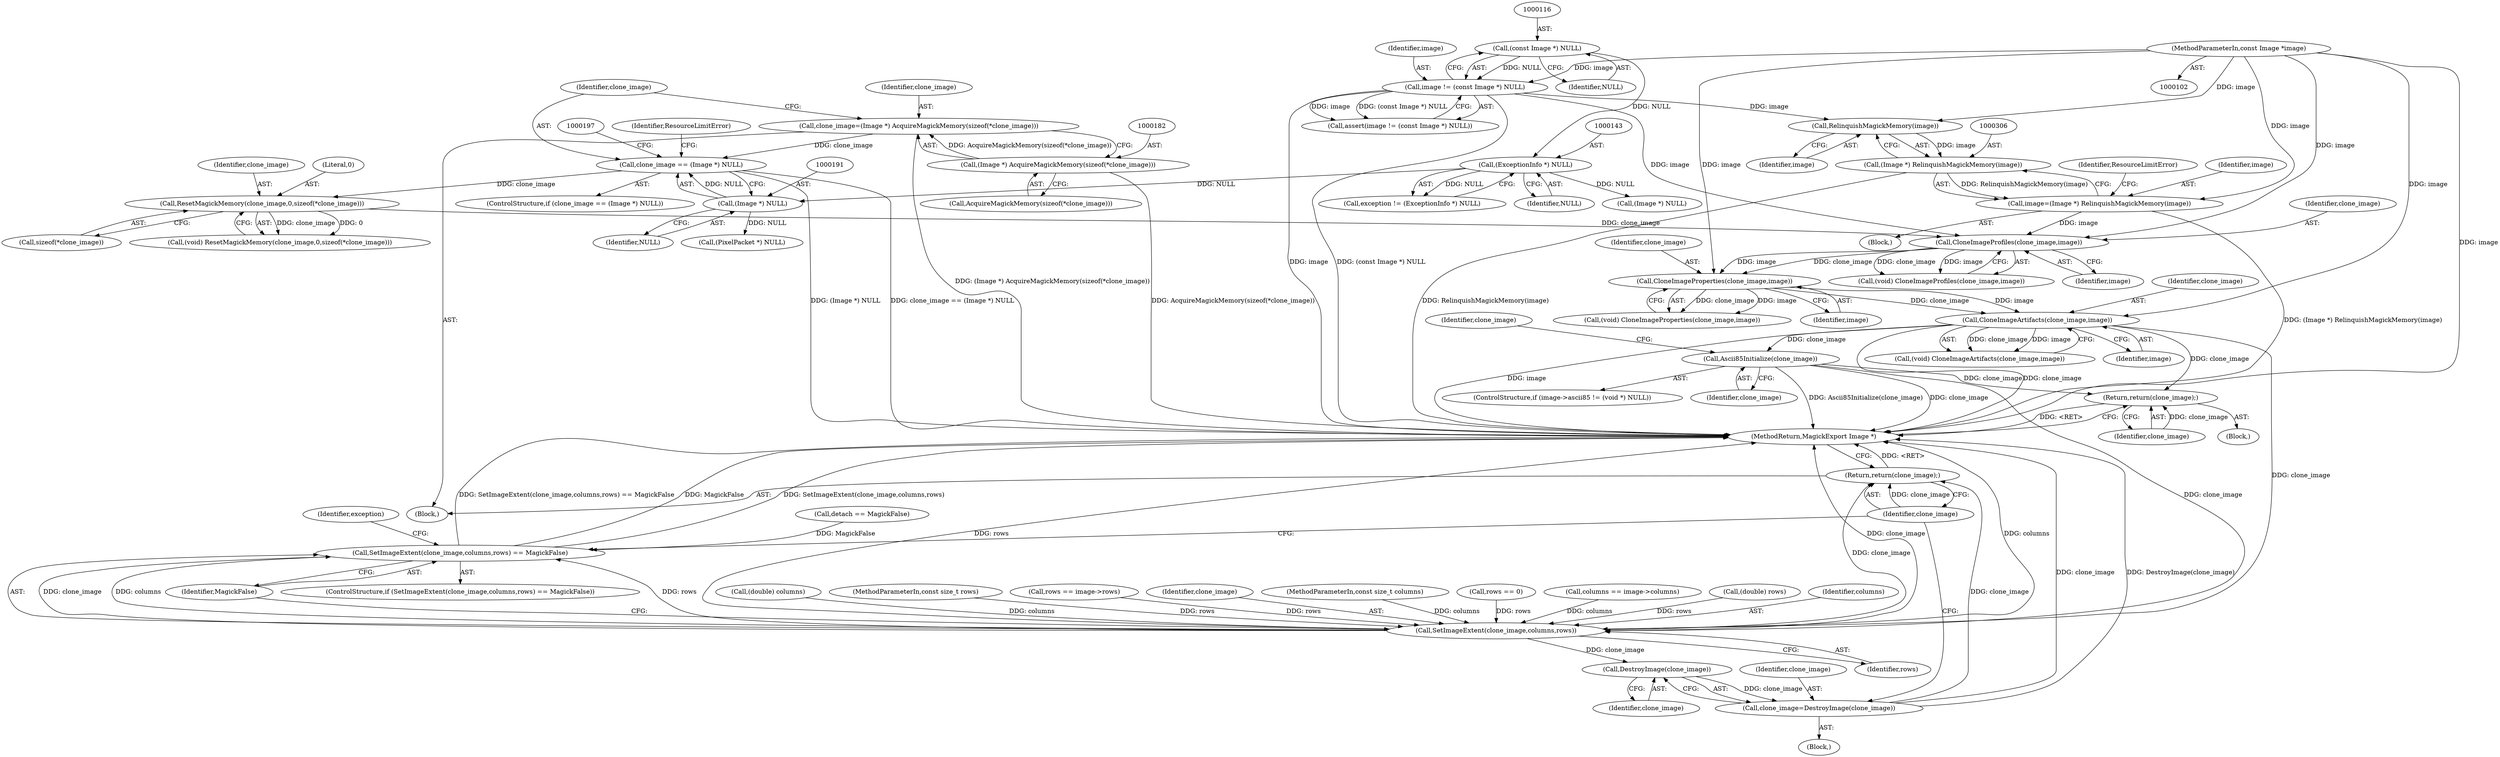 digraph "0_ImageMagick_01843366d6a7b96e22ad7bb67f3df7d9fd4d5d74@pointer" {
"1000370" [label="(Call,Ascii85Initialize(clone_image))"];
"1000340" [label="(Call,CloneImageArtifacts(clone_image,image))"];
"1000335" [label="(Call,CloneImageProperties(clone_image,image))"];
"1000330" [label="(Call,CloneImageProfiles(clone_image,image))"];
"1000198" [label="(Call,ResetMagickMemory(clone_image,0,sizeof(*clone_image)))"];
"1000188" [label="(Call,clone_image == (Image *) NULL)"];
"1000179" [label="(Call,clone_image=(Image *) AcquireMagickMemory(sizeof(*clone_image)))"];
"1000181" [label="(Call,(Image *) AcquireMagickMemory(sizeof(*clone_image)))"];
"1000190" [label="(Call,(Image *) NULL)"];
"1000142" [label="(Call,(ExceptionInfo *) NULL)"];
"1000115" [label="(Call,(const Image *) NULL)"];
"1000303" [label="(Call,image=(Image *) RelinquishMagickMemory(image))"];
"1000305" [label="(Call,(Image *) RelinquishMagickMemory(image))"];
"1000307" [label="(Call,RelinquishMagickMemory(image))"];
"1000113" [label="(Call,image != (const Image *) NULL)"];
"1000103" [label="(MethodParameterIn,const Image *image)"];
"1000613" [label="(Return,return(clone_image);)"];
"1000826" [label="(Call,SetImageExtent(clone_image,columns,rows))"];
"1000825" [label="(Call,SetImageExtent(clone_image,columns,rows) == MagickFalse)"];
"1000840" [label="(Call,DestroyImage(clone_image))"];
"1000838" [label="(Call,clone_image=DestroyImage(clone_image))"];
"1000842" [label="(Return,return(clone_image);)"];
"1000830" [label="(Identifier,MagickFalse)"];
"1000199" [label="(Identifier,clone_image)"];
"1000341" [label="(Identifier,clone_image)"];
"1000335" [label="(Call,CloneImageProperties(clone_image,image))"];
"1000142" [label="(Call,(ExceptionInfo *) NULL)"];
"1000680" [label="(Call,(double) columns)"];
"1000826" [label="(Call,SetImageExtent(clone_image,columns,rows))"];
"1000183" [label="(Call,AcquireMagickMemory(sizeof(*clone_image)))"];
"1000336" [label="(Identifier,clone_image)"];
"1000113" [label="(Call,image != (const Image *) NULL)"];
"1000200" [label="(Literal,0)"];
"1000310" [label="(Identifier,ResourceLimitError)"];
"1000114" [label="(Identifier,image)"];
"1000374" [label="(Identifier,clone_image)"];
"1000307" [label="(Call,RelinquishMagickMemory(image))"];
"1000613" [label="(Return,return(clone_image);)"];
"1000105" [label="(MethodParameterIn,const size_t rows)"];
"1000829" [label="(Identifier,rows)"];
"1000333" [label="(Call,(void) CloneImageProperties(clone_image,image))"];
"1000328" [label="(Call,(void) CloneImageProfiles(clone_image,image))"];
"1000838" [label="(Call,clone_image=DestroyImage(clone_image))"];
"1000201" [label="(Call,sizeof(*clone_image))"];
"1000263" [label="(Call,(PixelPacket *) NULL)"];
"1000622" [label="(Call,rows == image->rows)"];
"1000824" [label="(ControlStructure,if (SetImageExtent(clone_image,columns,rows) == MagickFalse))"];
"1000103" [label="(MethodParameterIn,const Image *image)"];
"1000180" [label="(Identifier,clone_image)"];
"1000827" [label="(Identifier,clone_image)"];
"1000115" [label="(Call,(const Image *) NULL)"];
"1000140" [label="(Call,exception != (ExceptionInfo *) NULL)"];
"1000104" [label="(MethodParameterIn,const size_t columns)"];
"1000371" [label="(Identifier,clone_image)"];
"1000189" [label="(Identifier,clone_image)"];
"1000144" [label="(Identifier,NULL)"];
"1000303" [label="(Call,image=(Image *) RelinquishMagickMemory(image))"];
"1000525" [label="(Call,rows == 0)"];
"1000831" [label="(Block,)"];
"1000117" [label="(Identifier,NULL)"];
"1000842" [label="(Return,return(clone_image);)"];
"1000176" [label="(Call,(Image *) NULL)"];
"1000617" [label="(Call,columns == image->columns)"];
"1000754" [label="(Call,(double) rows)"];
"1000528" [label="(Block,)"];
"1000181" [label="(Call,(Image *) AcquireMagickMemory(sizeof(*clone_image)))"];
"1000370" [label="(Call,Ascii85Initialize(clone_image))"];
"1000844" [label="(MethodReturn,MagickExport Image *)"];
"1000198" [label="(Call,ResetMagickMemory(clone_image,0,sizeof(*clone_image)))"];
"1000340" [label="(Call,CloneImageArtifacts(clone_image,image))"];
"1000302" [label="(Block,)"];
"1000308" [label="(Identifier,image)"];
"1000841" [label="(Identifier,clone_image)"];
"1000839" [label="(Identifier,clone_image)"];
"1000332" [label="(Identifier,image)"];
"1000188" [label="(Call,clone_image == (Image *) NULL)"];
"1000196" [label="(Call,(void) ResetMagickMemory(clone_image,0,sizeof(*clone_image)))"];
"1000187" [label="(ControlStructure,if (clone_image == (Image *) NULL))"];
"1000192" [label="(Identifier,NULL)"];
"1000190" [label="(Call,(Image *) NULL)"];
"1000304" [label="(Identifier,image)"];
"1000330" [label="(Call,CloneImageProfiles(clone_image,image))"];
"1000828" [label="(Identifier,columns)"];
"1000472" [label="(Call,detach == MagickFalse)"];
"1000614" [label="(Identifier,clone_image)"];
"1000840" [label="(Call,DestroyImage(clone_image))"];
"1000342" [label="(Identifier,image)"];
"1000331" [label="(Identifier,clone_image)"];
"1000833" [label="(Identifier,exception)"];
"1000112" [label="(Call,assert(image != (const Image *) NULL))"];
"1000338" [label="(Call,(void) CloneImageArtifacts(clone_image,image))"];
"1000179" [label="(Call,clone_image=(Image *) AcquireMagickMemory(sizeof(*clone_image)))"];
"1000843" [label="(Identifier,clone_image)"];
"1000108" [label="(Block,)"];
"1000337" [label="(Identifier,image)"];
"1000305" [label="(Call,(Image *) RelinquishMagickMemory(image))"];
"1000194" [label="(Identifier,ResourceLimitError)"];
"1000825" [label="(Call,SetImageExtent(clone_image,columns,rows) == MagickFalse)"];
"1000362" [label="(ControlStructure,if (image->ascii85 != (void *) NULL))"];
"1000370" -> "1000362"  [label="AST: "];
"1000370" -> "1000371"  [label="CFG: "];
"1000371" -> "1000370"  [label="AST: "];
"1000374" -> "1000370"  [label="CFG: "];
"1000370" -> "1000844"  [label="DDG: Ascii85Initialize(clone_image)"];
"1000370" -> "1000844"  [label="DDG: clone_image"];
"1000340" -> "1000370"  [label="DDG: clone_image"];
"1000370" -> "1000613"  [label="DDG: clone_image"];
"1000370" -> "1000826"  [label="DDG: clone_image"];
"1000340" -> "1000338"  [label="AST: "];
"1000340" -> "1000342"  [label="CFG: "];
"1000341" -> "1000340"  [label="AST: "];
"1000342" -> "1000340"  [label="AST: "];
"1000338" -> "1000340"  [label="CFG: "];
"1000340" -> "1000844"  [label="DDG: image"];
"1000340" -> "1000844"  [label="DDG: clone_image"];
"1000340" -> "1000338"  [label="DDG: clone_image"];
"1000340" -> "1000338"  [label="DDG: image"];
"1000335" -> "1000340"  [label="DDG: clone_image"];
"1000335" -> "1000340"  [label="DDG: image"];
"1000103" -> "1000340"  [label="DDG: image"];
"1000340" -> "1000613"  [label="DDG: clone_image"];
"1000340" -> "1000826"  [label="DDG: clone_image"];
"1000335" -> "1000333"  [label="AST: "];
"1000335" -> "1000337"  [label="CFG: "];
"1000336" -> "1000335"  [label="AST: "];
"1000337" -> "1000335"  [label="AST: "];
"1000333" -> "1000335"  [label="CFG: "];
"1000335" -> "1000333"  [label="DDG: clone_image"];
"1000335" -> "1000333"  [label="DDG: image"];
"1000330" -> "1000335"  [label="DDG: clone_image"];
"1000330" -> "1000335"  [label="DDG: image"];
"1000103" -> "1000335"  [label="DDG: image"];
"1000330" -> "1000328"  [label="AST: "];
"1000330" -> "1000332"  [label="CFG: "];
"1000331" -> "1000330"  [label="AST: "];
"1000332" -> "1000330"  [label="AST: "];
"1000328" -> "1000330"  [label="CFG: "];
"1000330" -> "1000328"  [label="DDG: clone_image"];
"1000330" -> "1000328"  [label="DDG: image"];
"1000198" -> "1000330"  [label="DDG: clone_image"];
"1000303" -> "1000330"  [label="DDG: image"];
"1000113" -> "1000330"  [label="DDG: image"];
"1000103" -> "1000330"  [label="DDG: image"];
"1000198" -> "1000196"  [label="AST: "];
"1000198" -> "1000201"  [label="CFG: "];
"1000199" -> "1000198"  [label="AST: "];
"1000200" -> "1000198"  [label="AST: "];
"1000201" -> "1000198"  [label="AST: "];
"1000196" -> "1000198"  [label="CFG: "];
"1000198" -> "1000196"  [label="DDG: clone_image"];
"1000198" -> "1000196"  [label="DDG: 0"];
"1000188" -> "1000198"  [label="DDG: clone_image"];
"1000188" -> "1000187"  [label="AST: "];
"1000188" -> "1000190"  [label="CFG: "];
"1000189" -> "1000188"  [label="AST: "];
"1000190" -> "1000188"  [label="AST: "];
"1000194" -> "1000188"  [label="CFG: "];
"1000197" -> "1000188"  [label="CFG: "];
"1000188" -> "1000844"  [label="DDG: clone_image == (Image *) NULL"];
"1000188" -> "1000844"  [label="DDG: (Image *) NULL"];
"1000179" -> "1000188"  [label="DDG: clone_image"];
"1000190" -> "1000188"  [label="DDG: NULL"];
"1000179" -> "1000108"  [label="AST: "];
"1000179" -> "1000181"  [label="CFG: "];
"1000180" -> "1000179"  [label="AST: "];
"1000181" -> "1000179"  [label="AST: "];
"1000189" -> "1000179"  [label="CFG: "];
"1000179" -> "1000844"  [label="DDG: (Image *) AcquireMagickMemory(sizeof(*clone_image))"];
"1000181" -> "1000179"  [label="DDG: AcquireMagickMemory(sizeof(*clone_image))"];
"1000181" -> "1000183"  [label="CFG: "];
"1000182" -> "1000181"  [label="AST: "];
"1000183" -> "1000181"  [label="AST: "];
"1000181" -> "1000844"  [label="DDG: AcquireMagickMemory(sizeof(*clone_image))"];
"1000190" -> "1000192"  [label="CFG: "];
"1000191" -> "1000190"  [label="AST: "];
"1000192" -> "1000190"  [label="AST: "];
"1000142" -> "1000190"  [label="DDG: NULL"];
"1000190" -> "1000263"  [label="DDG: NULL"];
"1000142" -> "1000140"  [label="AST: "];
"1000142" -> "1000144"  [label="CFG: "];
"1000143" -> "1000142"  [label="AST: "];
"1000144" -> "1000142"  [label="AST: "];
"1000140" -> "1000142"  [label="CFG: "];
"1000142" -> "1000140"  [label="DDG: NULL"];
"1000115" -> "1000142"  [label="DDG: NULL"];
"1000142" -> "1000176"  [label="DDG: NULL"];
"1000115" -> "1000113"  [label="AST: "];
"1000115" -> "1000117"  [label="CFG: "];
"1000116" -> "1000115"  [label="AST: "];
"1000117" -> "1000115"  [label="AST: "];
"1000113" -> "1000115"  [label="CFG: "];
"1000115" -> "1000113"  [label="DDG: NULL"];
"1000303" -> "1000302"  [label="AST: "];
"1000303" -> "1000305"  [label="CFG: "];
"1000304" -> "1000303"  [label="AST: "];
"1000305" -> "1000303"  [label="AST: "];
"1000310" -> "1000303"  [label="CFG: "];
"1000303" -> "1000844"  [label="DDG: (Image *) RelinquishMagickMemory(image)"];
"1000305" -> "1000303"  [label="DDG: RelinquishMagickMemory(image)"];
"1000103" -> "1000303"  [label="DDG: image"];
"1000305" -> "1000307"  [label="CFG: "];
"1000306" -> "1000305"  [label="AST: "];
"1000307" -> "1000305"  [label="AST: "];
"1000305" -> "1000844"  [label="DDG: RelinquishMagickMemory(image)"];
"1000307" -> "1000305"  [label="DDG: image"];
"1000307" -> "1000308"  [label="CFG: "];
"1000308" -> "1000307"  [label="AST: "];
"1000113" -> "1000307"  [label="DDG: image"];
"1000103" -> "1000307"  [label="DDG: image"];
"1000113" -> "1000112"  [label="AST: "];
"1000114" -> "1000113"  [label="AST: "];
"1000112" -> "1000113"  [label="CFG: "];
"1000113" -> "1000844"  [label="DDG: image"];
"1000113" -> "1000844"  [label="DDG: (const Image *) NULL"];
"1000113" -> "1000112"  [label="DDG: image"];
"1000113" -> "1000112"  [label="DDG: (const Image *) NULL"];
"1000103" -> "1000113"  [label="DDG: image"];
"1000103" -> "1000102"  [label="AST: "];
"1000103" -> "1000844"  [label="DDG: image"];
"1000613" -> "1000528"  [label="AST: "];
"1000613" -> "1000614"  [label="CFG: "];
"1000614" -> "1000613"  [label="AST: "];
"1000844" -> "1000613"  [label="CFG: "];
"1000613" -> "1000844"  [label="DDG: <RET>"];
"1000614" -> "1000613"  [label="DDG: clone_image"];
"1000826" -> "1000825"  [label="AST: "];
"1000826" -> "1000829"  [label="CFG: "];
"1000827" -> "1000826"  [label="AST: "];
"1000828" -> "1000826"  [label="AST: "];
"1000829" -> "1000826"  [label="AST: "];
"1000830" -> "1000826"  [label="CFG: "];
"1000826" -> "1000844"  [label="DDG: rows"];
"1000826" -> "1000844"  [label="DDG: clone_image"];
"1000826" -> "1000844"  [label="DDG: columns"];
"1000826" -> "1000825"  [label="DDG: clone_image"];
"1000826" -> "1000825"  [label="DDG: columns"];
"1000826" -> "1000825"  [label="DDG: rows"];
"1000680" -> "1000826"  [label="DDG: columns"];
"1000617" -> "1000826"  [label="DDG: columns"];
"1000104" -> "1000826"  [label="DDG: columns"];
"1000622" -> "1000826"  [label="DDG: rows"];
"1000525" -> "1000826"  [label="DDG: rows"];
"1000754" -> "1000826"  [label="DDG: rows"];
"1000105" -> "1000826"  [label="DDG: rows"];
"1000826" -> "1000840"  [label="DDG: clone_image"];
"1000826" -> "1000842"  [label="DDG: clone_image"];
"1000825" -> "1000824"  [label="AST: "];
"1000825" -> "1000830"  [label="CFG: "];
"1000830" -> "1000825"  [label="AST: "];
"1000833" -> "1000825"  [label="CFG: "];
"1000843" -> "1000825"  [label="CFG: "];
"1000825" -> "1000844"  [label="DDG: MagickFalse"];
"1000825" -> "1000844"  [label="DDG: SetImageExtent(clone_image,columns,rows)"];
"1000825" -> "1000844"  [label="DDG: SetImageExtent(clone_image,columns,rows) == MagickFalse"];
"1000472" -> "1000825"  [label="DDG: MagickFalse"];
"1000840" -> "1000838"  [label="AST: "];
"1000840" -> "1000841"  [label="CFG: "];
"1000841" -> "1000840"  [label="AST: "];
"1000838" -> "1000840"  [label="CFG: "];
"1000840" -> "1000838"  [label="DDG: clone_image"];
"1000838" -> "1000831"  [label="AST: "];
"1000839" -> "1000838"  [label="AST: "];
"1000843" -> "1000838"  [label="CFG: "];
"1000838" -> "1000844"  [label="DDG: clone_image"];
"1000838" -> "1000844"  [label="DDG: DestroyImage(clone_image)"];
"1000838" -> "1000842"  [label="DDG: clone_image"];
"1000842" -> "1000108"  [label="AST: "];
"1000842" -> "1000843"  [label="CFG: "];
"1000843" -> "1000842"  [label="AST: "];
"1000844" -> "1000842"  [label="CFG: "];
"1000842" -> "1000844"  [label="DDG: <RET>"];
"1000843" -> "1000842"  [label="DDG: clone_image"];
}
